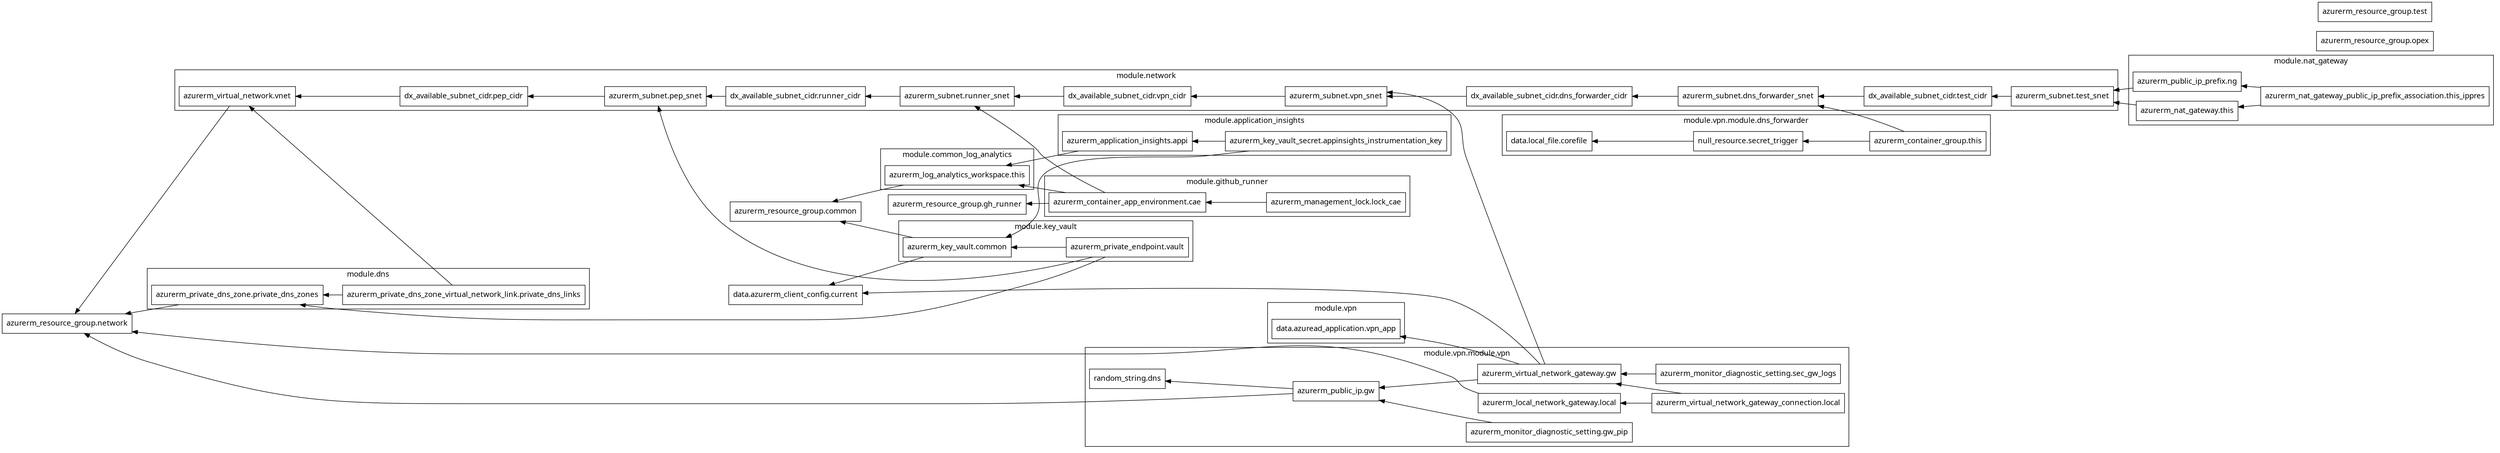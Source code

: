 digraph G {
  rankdir = "RL";
  node [shape = rect, fontname = "sans-serif"];
  "data.azurerm_client_config.current" [label="data.azurerm_client_config.current"];
  "azurerm_resource_group.common" [label="azurerm_resource_group.common"];
  "azurerm_resource_group.gh_runner" [label="azurerm_resource_group.gh_runner"];
  "azurerm_resource_group.network" [label="azurerm_resource_group.network"];
  "azurerm_resource_group.opex" [label="azurerm_resource_group.opex"];
  "azurerm_resource_group.test" [label="azurerm_resource_group.test"];
  subgraph "cluster_module.application_insights" {
    label = "module.application_insights"
    fontname = "sans-serif"
    "module.application_insights.azurerm_application_insights.appi" [label="azurerm_application_insights.appi"];
    "module.application_insights.azurerm_key_vault_secret.appinsights_instrumentation_key" [label="azurerm_key_vault_secret.appinsights_instrumentation_key"];
  }
  subgraph "cluster_module.common_log_analytics" {
    label = "module.common_log_analytics"
    fontname = "sans-serif"
    "module.common_log_analytics.azurerm_log_analytics_workspace.this" [label="azurerm_log_analytics_workspace.this"];
  }
  subgraph "cluster_module.dns" {
    label = "module.dns"
    fontname = "sans-serif"
    "module.dns.azurerm_private_dns_zone.private_dns_zones" [label="azurerm_private_dns_zone.private_dns_zones"];
    "module.dns.azurerm_private_dns_zone_virtual_network_link.private_dns_links" [label="azurerm_private_dns_zone_virtual_network_link.private_dns_links"];
  }
  subgraph "cluster_module.github_runner" {
    label = "module.github_runner"
    fontname = "sans-serif"
    "module.github_runner.azurerm_container_app_environment.cae" [label="azurerm_container_app_environment.cae"];
    "module.github_runner.azurerm_management_lock.lock_cae" [label="azurerm_management_lock.lock_cae"];
  }
  subgraph "cluster_module.key_vault" {
    label = "module.key_vault"
    fontname = "sans-serif"
    "module.key_vault.azurerm_key_vault.common" [label="azurerm_key_vault.common"];
    "module.key_vault.azurerm_private_endpoint.vault" [label="azurerm_private_endpoint.vault"];
  }
  subgraph "cluster_module.nat_gateway" {
    label = "module.nat_gateway"
    fontname = "sans-serif"
    "module.nat_gateway.azurerm_nat_gateway.this" [label="azurerm_nat_gateway.this"];
    "module.nat_gateway.azurerm_nat_gateway_public_ip_prefix_association.this_ippres" [label="azurerm_nat_gateway_public_ip_prefix_association.this_ippres"];
    "module.nat_gateway.azurerm_public_ip_prefix.ng" [label="azurerm_public_ip_prefix.ng"];
  }
  subgraph "cluster_module.network" {
    label = "module.network"
    fontname = "sans-serif"
    "module.network.azurerm_subnet.dns_forwarder_snet" [label="azurerm_subnet.dns_forwarder_snet"];
    "module.network.azurerm_subnet.pep_snet" [label="azurerm_subnet.pep_snet"];
    "module.network.azurerm_subnet.runner_snet" [label="azurerm_subnet.runner_snet"];
    "module.network.azurerm_subnet.test_snet" [label="azurerm_subnet.test_snet"];
    "module.network.azurerm_subnet.vpn_snet" [label="azurerm_subnet.vpn_snet"];
    "module.network.azurerm_virtual_network.vnet" [label="azurerm_virtual_network.vnet"];
    "module.network.dx_available_subnet_cidr.dns_forwarder_cidr" [label="dx_available_subnet_cidr.dns_forwarder_cidr"];
    "module.network.dx_available_subnet_cidr.pep_cidr" [label="dx_available_subnet_cidr.pep_cidr"];
    "module.network.dx_available_subnet_cidr.runner_cidr" [label="dx_available_subnet_cidr.runner_cidr"];
    "module.network.dx_available_subnet_cidr.test_cidr" [label="dx_available_subnet_cidr.test_cidr"];
    "module.network.dx_available_subnet_cidr.vpn_cidr" [label="dx_available_subnet_cidr.vpn_cidr"];
  }
  subgraph "cluster_module.vpn" {
    label = "module.vpn"
    fontname = "sans-serif"
    "module.vpn.data.azuread_application.vpn_app" [label="data.azuread_application.vpn_app"];
  }
  subgraph "cluster_module.vpn.module.dns_forwarder" {
    label = "module.vpn.module.dns_forwarder"
    fontname = "sans-serif"
    "module.vpn.module.dns_forwarder.data.local_file.corefile" [label="data.local_file.corefile"];
    "module.vpn.module.dns_forwarder.azurerm_container_group.this" [label="azurerm_container_group.this"];
    "module.vpn.module.dns_forwarder.null_resource.secret_trigger" [label="null_resource.secret_trigger"];
  }
  subgraph "cluster_module.vpn.module.vpn" {
    label = "module.vpn.module.vpn"
    fontname = "sans-serif"
    "module.vpn.module.vpn.azurerm_local_network_gateway.local" [label="azurerm_local_network_gateway.local"];
    "module.vpn.module.vpn.azurerm_monitor_diagnostic_setting.gw_pip" [label="azurerm_monitor_diagnostic_setting.gw_pip"];
    "module.vpn.module.vpn.azurerm_monitor_diagnostic_setting.sec_gw_logs" [label="azurerm_monitor_diagnostic_setting.sec_gw_logs"];
    "module.vpn.module.vpn.azurerm_public_ip.gw" [label="azurerm_public_ip.gw"];
    "module.vpn.module.vpn.azurerm_virtual_network_gateway.gw" [label="azurerm_virtual_network_gateway.gw"];
    "module.vpn.module.vpn.azurerm_virtual_network_gateway_connection.local" [label="azurerm_virtual_network_gateway_connection.local"];
    "module.vpn.module.vpn.random_string.dns" [label="random_string.dns"];
  }
  "module.application_insights.azurerm_application_insights.appi" -> "module.common_log_analytics.azurerm_log_analytics_workspace.this";
  "module.application_insights.azurerm_key_vault_secret.appinsights_instrumentation_key" -> "module.application_insights.azurerm_application_insights.appi";
  "module.application_insights.azurerm_key_vault_secret.appinsights_instrumentation_key" -> "module.key_vault.azurerm_key_vault.common";
  "module.common_log_analytics.azurerm_log_analytics_workspace.this" -> "azurerm_resource_group.common";
  "module.dns.azurerm_private_dns_zone.private_dns_zones" -> "azurerm_resource_group.network";
  "module.dns.azurerm_private_dns_zone_virtual_network_link.private_dns_links" -> "module.dns.azurerm_private_dns_zone.private_dns_zones";
  "module.dns.azurerm_private_dns_zone_virtual_network_link.private_dns_links" -> "module.network.azurerm_virtual_network.vnet";
  "module.github_runner.azurerm_container_app_environment.cae" -> "azurerm_resource_group.gh_runner";
  "module.github_runner.azurerm_container_app_environment.cae" -> "module.common_log_analytics.azurerm_log_analytics_workspace.this";
  "module.github_runner.azurerm_container_app_environment.cae" -> "module.network.azurerm_subnet.runner_snet";
  "module.github_runner.azurerm_management_lock.lock_cae" -> "module.github_runner.azurerm_container_app_environment.cae";
  "module.key_vault.azurerm_key_vault.common" -> "data.azurerm_client_config.current";
  "module.key_vault.azurerm_key_vault.common" -> "azurerm_resource_group.common";
  "module.key_vault.azurerm_private_endpoint.vault" -> "module.dns.azurerm_private_dns_zone.private_dns_zones";
  "module.key_vault.azurerm_private_endpoint.vault" -> "module.key_vault.azurerm_key_vault.common";
  "module.key_vault.azurerm_private_endpoint.vault" -> "module.network.azurerm_subnet.pep_snet";
  "module.nat_gateway.azurerm_nat_gateway.this" -> "module.network.azurerm_subnet.test_snet";
  "module.nat_gateway.azurerm_nat_gateway_public_ip_prefix_association.this_ippres" -> "module.nat_gateway.azurerm_nat_gateway.this";
  "module.nat_gateway.azurerm_nat_gateway_public_ip_prefix_association.this_ippres" -> "module.nat_gateway.azurerm_public_ip_prefix.ng";
  "module.nat_gateway.azurerm_public_ip_prefix.ng" -> "module.network.azurerm_subnet.test_snet";
  "module.network.azurerm_subnet.dns_forwarder_snet" -> "module.network.dx_available_subnet_cidr.dns_forwarder_cidr";
  "module.network.azurerm_subnet.pep_snet" -> "module.network.dx_available_subnet_cidr.pep_cidr";
  "module.network.azurerm_subnet.runner_snet" -> "module.network.dx_available_subnet_cidr.runner_cidr";
  "module.network.azurerm_subnet.test_snet" -> "module.network.dx_available_subnet_cidr.test_cidr";
  "module.network.azurerm_subnet.vpn_snet" -> "module.network.dx_available_subnet_cidr.vpn_cidr";
  "module.network.azurerm_virtual_network.vnet" -> "azurerm_resource_group.network";
  "module.network.dx_available_subnet_cidr.dns_forwarder_cidr" -> "module.network.azurerm_subnet.vpn_snet";
  "module.network.dx_available_subnet_cidr.pep_cidr" -> "module.network.azurerm_virtual_network.vnet";
  "module.network.dx_available_subnet_cidr.runner_cidr" -> "module.network.azurerm_subnet.pep_snet";
  "module.network.dx_available_subnet_cidr.test_cidr" -> "module.network.azurerm_subnet.dns_forwarder_snet";
  "module.network.dx_available_subnet_cidr.vpn_cidr" -> "module.network.azurerm_subnet.runner_snet";
  "module.vpn.module.dns_forwarder.azurerm_container_group.this" -> "module.network.azurerm_subnet.dns_forwarder_snet";
  "module.vpn.module.dns_forwarder.azurerm_container_group.this" -> "module.vpn.module.dns_forwarder.null_resource.secret_trigger";
  "module.vpn.module.dns_forwarder.null_resource.secret_trigger" -> "module.vpn.module.dns_forwarder.data.local_file.corefile";
  "module.vpn.module.vpn.azurerm_local_network_gateway.local" -> "azurerm_resource_group.network";
  "module.vpn.module.vpn.azurerm_monitor_diagnostic_setting.gw_pip" -> "module.vpn.module.vpn.azurerm_public_ip.gw";
  "module.vpn.module.vpn.azurerm_monitor_diagnostic_setting.sec_gw_logs" -> "module.vpn.module.vpn.azurerm_virtual_network_gateway.gw";
  "module.vpn.module.vpn.azurerm_public_ip.gw" -> "azurerm_resource_group.network";
  "module.vpn.module.vpn.azurerm_public_ip.gw" -> "module.vpn.module.vpn.random_string.dns";
  "module.vpn.module.vpn.azurerm_virtual_network_gateway.gw" -> "data.azurerm_client_config.current";
  "module.vpn.module.vpn.azurerm_virtual_network_gateway.gw" -> "module.network.azurerm_subnet.vpn_snet";
  "module.vpn.module.vpn.azurerm_virtual_network_gateway.gw" -> "module.vpn.data.azuread_application.vpn_app";
  "module.vpn.module.vpn.azurerm_virtual_network_gateway.gw" -> "module.vpn.module.vpn.azurerm_public_ip.gw";
  "module.vpn.module.vpn.azurerm_virtual_network_gateway_connection.local" -> "module.vpn.module.vpn.azurerm_local_network_gateway.local";
  "module.vpn.module.vpn.azurerm_virtual_network_gateway_connection.local" -> "module.vpn.module.vpn.azurerm_virtual_network_gateway.gw";
}
